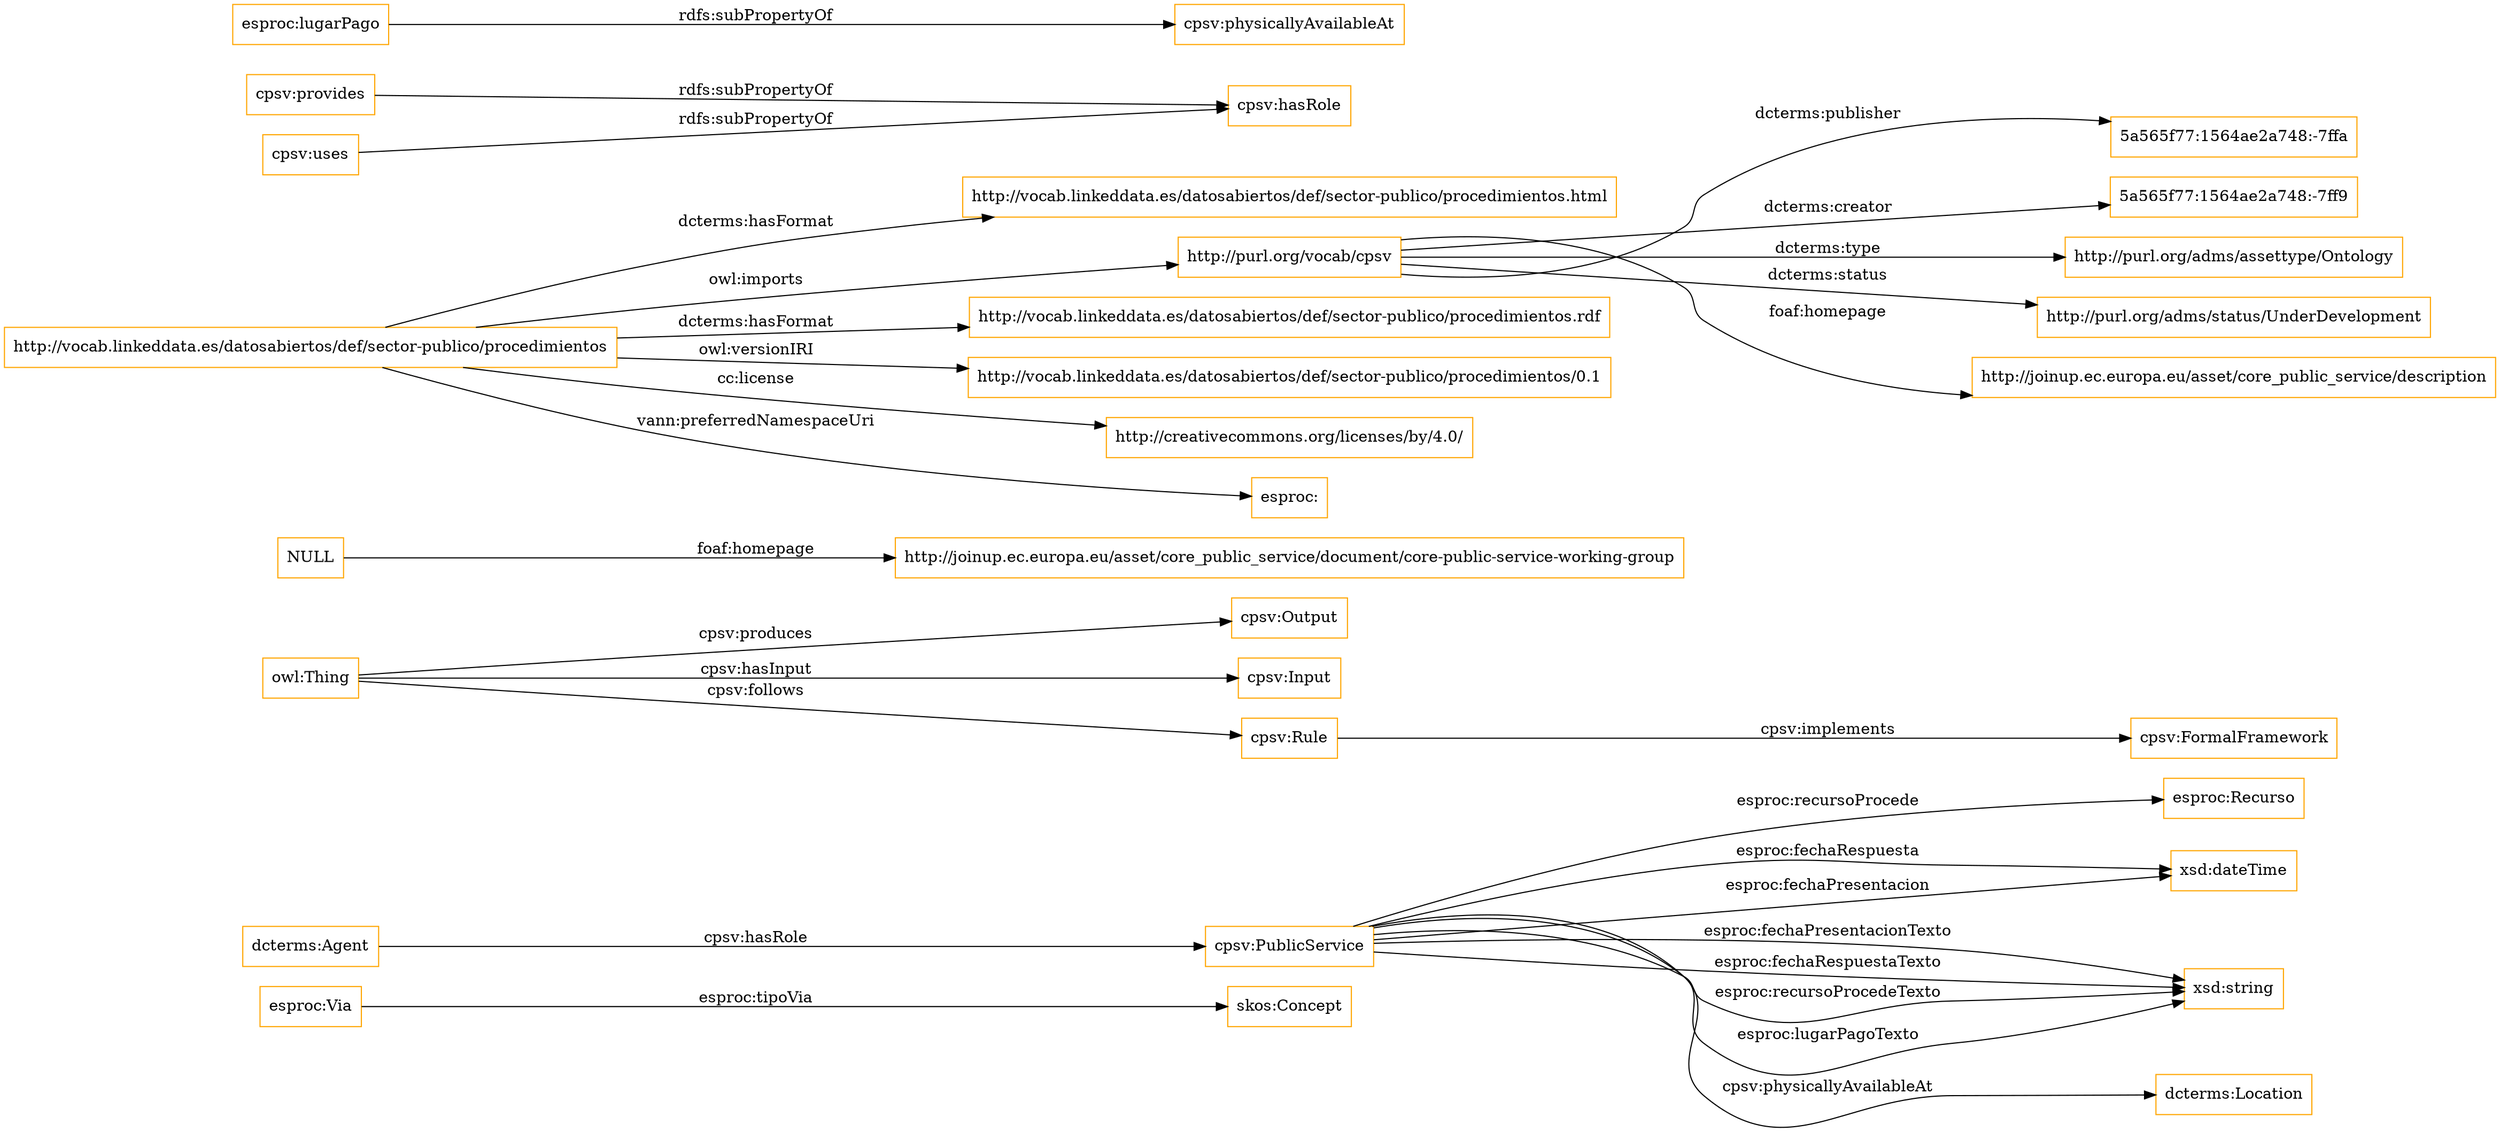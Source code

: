 digraph ar2dtool_diagram { 
rankdir=LR;
size="1501"
node [shape = rectangle, color="orange"]; "skos:Concept" "esproc:Via" "esproc:Recurso" "cpsv:FormalFramework" "cpsv:Output" "cpsv:Input" "cpsv:Rule" "cpsv:PublicService" ; /*classes style*/
	"NULL" -> "http://joinup.ec.europa.eu/asset/core_public_service/document/core-public-service-working-group" [ label = "foaf:homepage" ];
	"http://vocab.linkeddata.es/datosabiertos/def/sector-publico/procedimientos" -> "http://vocab.linkeddata.es/datosabiertos/def/sector-publico/procedimientos.html" [ label = "dcterms:hasFormat" ];
	"http://vocab.linkeddata.es/datosabiertos/def/sector-publico/procedimientos" -> "http://purl.org/vocab/cpsv" [ label = "owl:imports" ];
	"http://vocab.linkeddata.es/datosabiertos/def/sector-publico/procedimientos" -> "http://vocab.linkeddata.es/datosabiertos/def/sector-publico/procedimientos.rdf" [ label = "dcterms:hasFormat" ];
	"http://vocab.linkeddata.es/datosabiertos/def/sector-publico/procedimientos" -> "http://vocab.linkeddata.es/datosabiertos/def/sector-publico/procedimientos/0.1" [ label = "owl:versionIRI" ];
	"http://vocab.linkeddata.es/datosabiertos/def/sector-publico/procedimientos" -> "http://creativecommons.org/licenses/by/4.0/" [ label = "cc:license" ];
	"http://vocab.linkeddata.es/datosabiertos/def/sector-publico/procedimientos" -> "esproc:" [ label = "vann:preferredNamespaceUri" ];
	"cpsv:provides" -> "cpsv:hasRole" [ label = "rdfs:subPropertyOf" ];
	"http://purl.org/vocab/cpsv" -> "5a565f77:1564ae2a748:-7ffa" [ label = "dcterms:publisher" ];
	"http://purl.org/vocab/cpsv" -> "5a565f77:1564ae2a748:-7ff9" [ label = "dcterms:creator" ];
	"http://purl.org/vocab/cpsv" -> "http://purl.org/adms/assettype/Ontology" [ label = "dcterms:type" ];
	"http://purl.org/vocab/cpsv" -> "http://purl.org/adms/status/UnderDevelopment" [ label = "dcterms:status" ];
	"http://purl.org/vocab/cpsv" -> "http://joinup.ec.europa.eu/asset/core_public_service/description" [ label = "foaf:homepage" ];
	"cpsv:uses" -> "cpsv:hasRole" [ label = "rdfs:subPropertyOf" ];
	"esproc:lugarPago" -> "cpsv:physicallyAvailableAt" [ label = "rdfs:subPropertyOf" ];
	"cpsv:PublicService" -> "xsd:dateTime" [ label = "esproc:fechaRespuesta" ];
	"owl:Thing" -> "cpsv:Input" [ label = "cpsv:hasInput" ];
	"cpsv:PublicService" -> "xsd:string" [ label = "esproc:fechaPresentacionTexto" ];
	"cpsv:PublicService" -> "esproc:Recurso" [ label = "esproc:recursoProcede" ];
	"cpsv:PublicService" -> "dcterms:Location" [ label = "cpsv:physicallyAvailableAt" ];
	"cpsv:Rule" -> "cpsv:FormalFramework" [ label = "cpsv:implements" ];
	"esproc:Via" -> "skos:Concept" [ label = "esproc:tipoVia" ];
	"cpsv:PublicService" -> "xsd:string" [ label = "esproc:fechaRespuestaTexto" ];
	"cpsv:PublicService" -> "xsd:string" [ label = "esproc:recursoProcedeTexto" ];
	"dcterms:Agent" -> "cpsv:PublicService" [ label = "cpsv:hasRole" ];
	"owl:Thing" -> "cpsv:Rule" [ label = "cpsv:follows" ];
	"cpsv:PublicService" -> "xsd:dateTime" [ label = "esproc:fechaPresentacion" ];
	"cpsv:PublicService" -> "xsd:string" [ label = "esproc:lugarPagoTexto" ];
	"owl:Thing" -> "cpsv:Output" [ label = "cpsv:produces" ];

}
